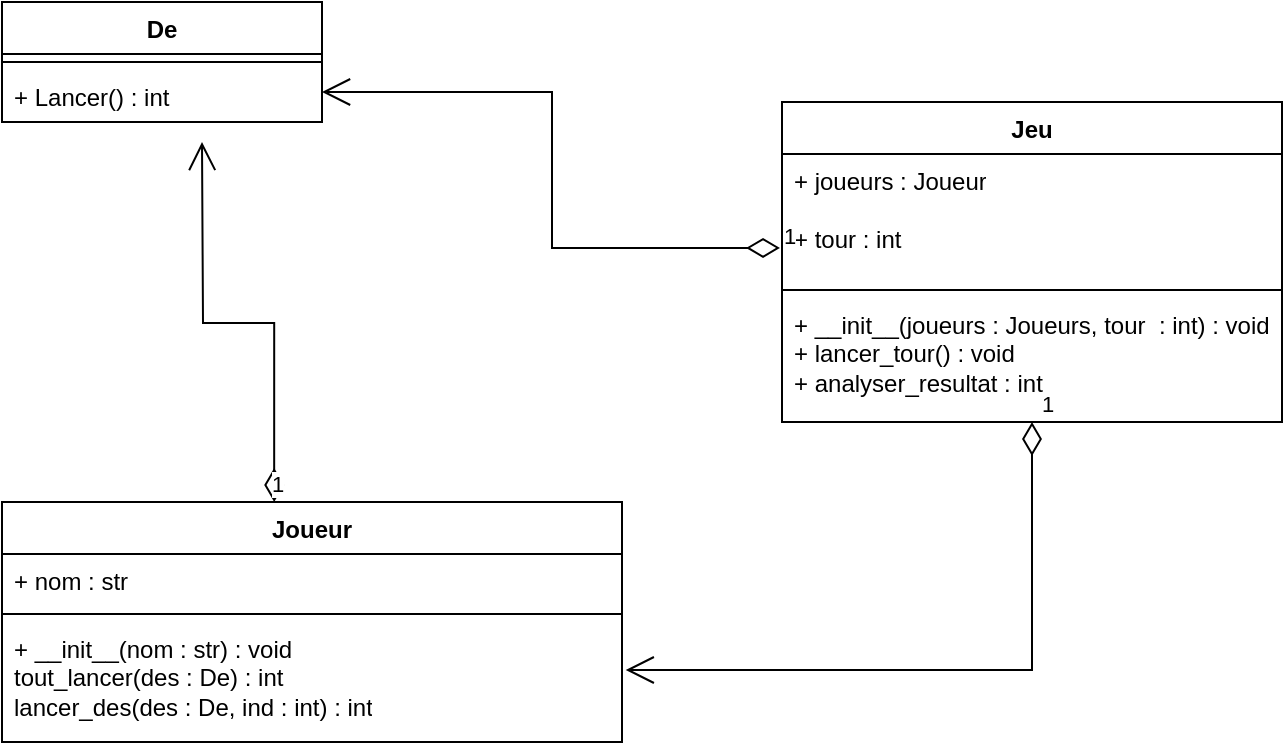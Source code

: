 <mxfile version="23.1.1" type="device">
  <diagram name="Page-1" id="ht1KcZ0jOre4X-ZHl3ba">
    <mxGraphModel dx="1604" dy="795" grid="1" gridSize="10" guides="1" tooltips="1" connect="1" arrows="1" fold="1" page="1" pageScale="1" pageWidth="827" pageHeight="1169" math="0" shadow="0">
      <root>
        <mxCell id="0" />
        <mxCell id="1" parent="0" />
        <mxCell id="7Q1OeHb2Lme7tg0DyQC6-1" value="De" style="swimlane;fontStyle=1;align=center;verticalAlign=top;childLayout=stackLayout;horizontal=1;startSize=26;horizontalStack=0;resizeParent=1;resizeParentMax=0;resizeLast=0;collapsible=1;marginBottom=0;whiteSpace=wrap;html=1;" vertex="1" parent="1">
          <mxGeometry x="100" y="390" width="160" height="60" as="geometry" />
        </mxCell>
        <mxCell id="7Q1OeHb2Lme7tg0DyQC6-3" value="" style="line;strokeWidth=1;fillColor=none;align=left;verticalAlign=middle;spacingTop=-1;spacingLeft=3;spacingRight=3;rotatable=0;labelPosition=right;points=[];portConstraint=eastwest;strokeColor=inherit;" vertex="1" parent="7Q1OeHb2Lme7tg0DyQC6-1">
          <mxGeometry y="26" width="160" height="8" as="geometry" />
        </mxCell>
        <mxCell id="7Q1OeHb2Lme7tg0DyQC6-4" value="+ Lancer() : int" style="text;strokeColor=none;fillColor=none;align=left;verticalAlign=top;spacingLeft=4;spacingRight=4;overflow=hidden;rotatable=0;points=[[0,0.5],[1,0.5]];portConstraint=eastwest;whiteSpace=wrap;html=1;" vertex="1" parent="7Q1OeHb2Lme7tg0DyQC6-1">
          <mxGeometry y="34" width="160" height="26" as="geometry" />
        </mxCell>
        <mxCell id="7Q1OeHb2Lme7tg0DyQC6-6" value="Joueur" style="swimlane;fontStyle=1;align=center;verticalAlign=top;childLayout=stackLayout;horizontal=1;startSize=26;horizontalStack=0;resizeParent=1;resizeParentMax=0;resizeLast=0;collapsible=1;marginBottom=0;whiteSpace=wrap;html=1;" vertex="1" parent="1">
          <mxGeometry x="100" y="640" width="310" height="120" as="geometry" />
        </mxCell>
        <mxCell id="7Q1OeHb2Lme7tg0DyQC6-7" value="+ nom : str" style="text;strokeColor=none;fillColor=none;align=left;verticalAlign=top;spacingLeft=4;spacingRight=4;overflow=hidden;rotatable=0;points=[[0,0.5],[1,0.5]];portConstraint=eastwest;whiteSpace=wrap;html=1;" vertex="1" parent="7Q1OeHb2Lme7tg0DyQC6-6">
          <mxGeometry y="26" width="310" height="26" as="geometry" />
        </mxCell>
        <mxCell id="7Q1OeHb2Lme7tg0DyQC6-8" value="" style="line;strokeWidth=1;fillColor=none;align=left;verticalAlign=middle;spacingTop=-1;spacingLeft=3;spacingRight=3;rotatable=0;labelPosition=right;points=[];portConstraint=eastwest;strokeColor=inherit;" vertex="1" parent="7Q1OeHb2Lme7tg0DyQC6-6">
          <mxGeometry y="52" width="310" height="8" as="geometry" />
        </mxCell>
        <mxCell id="7Q1OeHb2Lme7tg0DyQC6-9" value="&lt;div&gt;+ __init__(nom : str) : void&lt;/div&gt;&lt;div&gt;tout_lancer(des : De) : int&lt;/div&gt;&lt;div&gt;lancer_des(des : De, ind : int) : int&lt;br&gt;&lt;/div&gt;&lt;div&gt;&lt;br&gt;&lt;/div&gt;&lt;div&gt;&lt;br&gt;&lt;/div&gt;" style="text;strokeColor=none;fillColor=none;align=left;verticalAlign=top;spacingLeft=4;spacingRight=4;overflow=hidden;rotatable=0;points=[[0,0.5],[1,0.5]];portConstraint=eastwest;whiteSpace=wrap;html=1;" vertex="1" parent="7Q1OeHb2Lme7tg0DyQC6-6">
          <mxGeometry y="60" width="310" height="60" as="geometry" />
        </mxCell>
        <mxCell id="7Q1OeHb2Lme7tg0DyQC6-10" value="Jeu" style="swimlane;fontStyle=1;align=center;verticalAlign=top;childLayout=stackLayout;horizontal=1;startSize=26;horizontalStack=0;resizeParent=1;resizeParentMax=0;resizeLast=0;collapsible=1;marginBottom=0;whiteSpace=wrap;html=1;" vertex="1" parent="1">
          <mxGeometry x="490" y="440" width="250" height="160" as="geometry" />
        </mxCell>
        <mxCell id="7Q1OeHb2Lme7tg0DyQC6-11" value="&lt;div&gt;+ joueurs : Joueur&lt;/div&gt;&lt;div&gt;&lt;br&gt;&lt;/div&gt;+ tour : int" style="text;strokeColor=none;fillColor=none;align=left;verticalAlign=top;spacingLeft=4;spacingRight=4;overflow=hidden;rotatable=0;points=[[0,0.5],[1,0.5]];portConstraint=eastwest;whiteSpace=wrap;html=1;" vertex="1" parent="7Q1OeHb2Lme7tg0DyQC6-10">
          <mxGeometry y="26" width="250" height="64" as="geometry" />
        </mxCell>
        <mxCell id="7Q1OeHb2Lme7tg0DyQC6-12" value="" style="line;strokeWidth=1;fillColor=none;align=left;verticalAlign=middle;spacingTop=-1;spacingLeft=3;spacingRight=3;rotatable=0;labelPosition=right;points=[];portConstraint=eastwest;strokeColor=inherit;" vertex="1" parent="7Q1OeHb2Lme7tg0DyQC6-10">
          <mxGeometry y="90" width="250" height="8" as="geometry" />
        </mxCell>
        <mxCell id="7Q1OeHb2Lme7tg0DyQC6-13" value="&lt;div&gt;+ __init__(joueurs : Joueurs, tour&amp;nbsp; : int) : void&lt;/div&gt;&lt;div&gt;+ lancer_tour() : void&lt;/div&gt;&lt;div&gt;+ analyser_resultat : int &lt;br&gt;&lt;/div&gt;" style="text;strokeColor=none;fillColor=none;align=left;verticalAlign=top;spacingLeft=4;spacingRight=4;overflow=hidden;rotatable=0;points=[[0,0.5],[1,0.5]];portConstraint=eastwest;whiteSpace=wrap;html=1;" vertex="1" parent="7Q1OeHb2Lme7tg0DyQC6-10">
          <mxGeometry y="98" width="250" height="62" as="geometry" />
        </mxCell>
        <mxCell id="7Q1OeHb2Lme7tg0DyQC6-14" value="1" style="endArrow=open;html=1;endSize=12;startArrow=diamondThin;startSize=14;startFill=0;edgeStyle=orthogonalEdgeStyle;align=left;verticalAlign=bottom;rounded=0;exitX=0.439;exitY=0;exitDx=0;exitDy=0;exitPerimeter=0;" edge="1" parent="1" source="7Q1OeHb2Lme7tg0DyQC6-6">
          <mxGeometry x="-1" y="3" relative="1" as="geometry">
            <mxPoint x="320" y="530" as="sourcePoint" />
            <mxPoint x="200" y="460" as="targetPoint" />
          </mxGeometry>
        </mxCell>
        <mxCell id="7Q1OeHb2Lme7tg0DyQC6-15" value="1" style="endArrow=open;html=1;endSize=12;startArrow=diamondThin;startSize=14;startFill=0;edgeStyle=orthogonalEdgeStyle;align=left;verticalAlign=bottom;rounded=0;exitX=-0.004;exitY=0.734;exitDx=0;exitDy=0;exitPerimeter=0;entryX=1;entryY=0.75;entryDx=0;entryDy=0;" edge="1" parent="1" source="7Q1OeHb2Lme7tg0DyQC6-11" target="7Q1OeHb2Lme7tg0DyQC6-1">
          <mxGeometry x="-1" y="3" relative="1" as="geometry">
            <mxPoint x="230" y="500" as="sourcePoint" />
            <mxPoint x="390" y="500" as="targetPoint" />
          </mxGeometry>
        </mxCell>
        <mxCell id="7Q1OeHb2Lme7tg0DyQC6-16" value="1" style="endArrow=open;html=1;endSize=12;startArrow=diamondThin;startSize=14;startFill=0;edgeStyle=orthogonalEdgeStyle;align=left;verticalAlign=bottom;rounded=0;exitX=0.5;exitY=1;exitDx=0;exitDy=0;entryX=1.006;entryY=0.4;entryDx=0;entryDy=0;entryPerimeter=0;" edge="1" parent="1" source="7Q1OeHb2Lme7tg0DyQC6-10" target="7Q1OeHb2Lme7tg0DyQC6-9">
          <mxGeometry x="-1" y="3" relative="1" as="geometry">
            <mxPoint x="480" y="690" as="sourcePoint" />
            <mxPoint x="640" y="690" as="targetPoint" />
          </mxGeometry>
        </mxCell>
      </root>
    </mxGraphModel>
  </diagram>
</mxfile>
